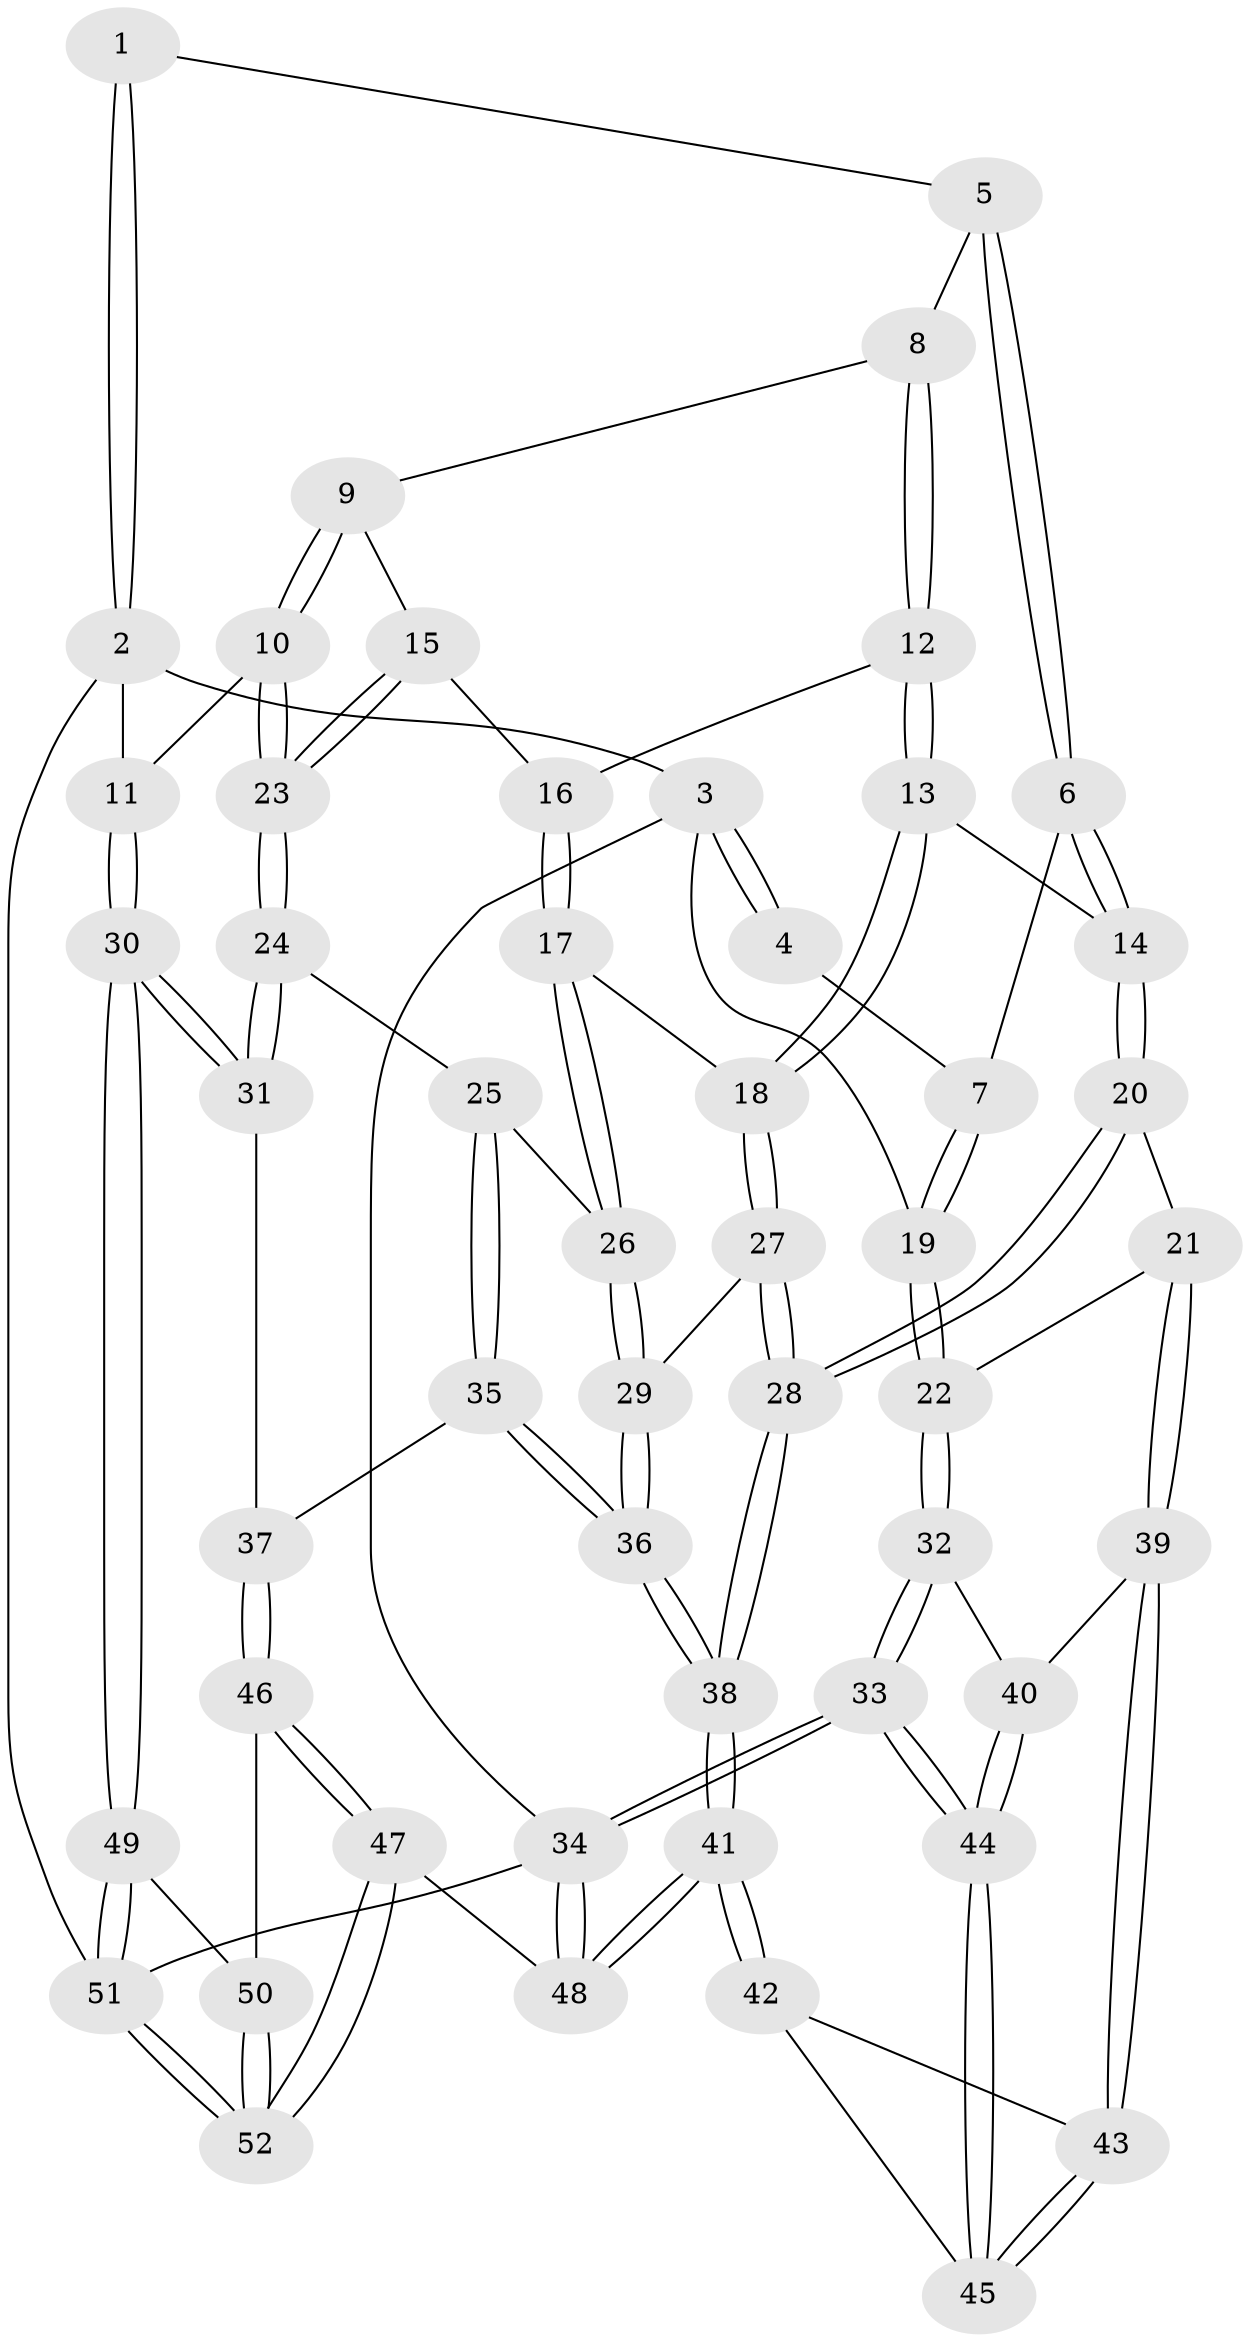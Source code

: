 // coarse degree distribution, {2: 0.10810810810810811, 4: 0.24324324324324326, 3: 0.6486486486486487}
// Generated by graph-tools (version 1.1) at 2025/38/03/04/25 23:38:30]
// undirected, 52 vertices, 127 edges
graph export_dot {
  node [color=gray90,style=filled];
  1 [pos="+0.6057690126868709+0"];
  2 [pos="+1+0"];
  3 [pos="+0+0"];
  4 [pos="+0.1114077075976166+0"];
  5 [pos="+0.6062590011646604+0"];
  6 [pos="+0.3257506930485267+0.22094058233129027"];
  7 [pos="+0.3232403566574528+0.21818116372541443"];
  8 [pos="+0.6498273830080824+0.006981765020503748"];
  9 [pos="+0.8308907037600486+0.1416702073687743"];
  10 [pos="+1+0.11632929177141416"];
  11 [pos="+1+0.11437820864545316"];
  12 [pos="+0.5709214082025362+0.2265022064587393"];
  13 [pos="+0.5297891175080199+0.2583039969925589"];
  14 [pos="+0.34372036988651117+0.26293810980493487"];
  15 [pos="+0.7835729078524379+0.2927511317250024"];
  16 [pos="+0.6514170117699716+0.27140085588306256"];
  17 [pos="+0.6682745795216734+0.365261074113342"];
  18 [pos="+0.5544264677323251+0.3631337370259103"];
  19 [pos="+0+0.17835078364643092"];
  20 [pos="+0.2628417884883068+0.46047755671554086"];
  21 [pos="+0.2102540997659481+0.46411730044532346"];
  22 [pos="+0+0.3412105155140407"];
  23 [pos="+0.8236300107903047+0.4064561022639048"];
  24 [pos="+0.8188347840437651+0.42726878510414246"];
  25 [pos="+0.7561550096875684+0.47234040624620827"];
  26 [pos="+0.7434403646122117+0.4728611277418922"];
  27 [pos="+0.5612159068100108+0.4731261344137227"];
  28 [pos="+0.3222963498640605+0.5200873279905693"];
  29 [pos="+0.6190588098892066+0.5082961469522016"];
  30 [pos="+1+0.6070914033215391"];
  31 [pos="+1+0.5744324293446988"];
  32 [pos="+0+0.4396535568720234"];
  33 [pos="+0+0.869999680631806"];
  34 [pos="+0+1"];
  35 [pos="+0.794701985816461+0.6541143932543222"];
  36 [pos="+0.5952650397176842+0.6913853514658374"];
  37 [pos="+0.809420706264813+0.6669860938021847"];
  38 [pos="+0.43336429721116104+0.927859223365947"];
  39 [pos="+0.11820900456666565+0.6361630657433698"];
  40 [pos="+0.05870192223263337+0.6425613997685541"];
  41 [pos="+0.43275477616025354+0.9334721866162835"];
  42 [pos="+0.21087791441376946+0.8071638468642208"];
  43 [pos="+0.12705706456898716+0.6973415521726629"];
  44 [pos="+0+0.803189597011579"];
  45 [pos="+0+0.8029332334873741"];
  46 [pos="+0.8311787452665081+0.7997964994958249"];
  47 [pos="+0.5367676377927707+1"];
  48 [pos="+0.4485142275927544+1"];
  49 [pos="+1+0.770247382811676"];
  50 [pos="+0.8427431697769927+0.8014544625311127"];
  51 [pos="+1+1"];
  52 [pos="+1+1"];
  1 -- 2;
  1 -- 2;
  1 -- 5;
  2 -- 3;
  2 -- 11;
  2 -- 51;
  3 -- 4;
  3 -- 4;
  3 -- 19;
  3 -- 34;
  4 -- 7;
  5 -- 6;
  5 -- 6;
  5 -- 8;
  6 -- 7;
  6 -- 14;
  6 -- 14;
  7 -- 19;
  7 -- 19;
  8 -- 9;
  8 -- 12;
  8 -- 12;
  9 -- 10;
  9 -- 10;
  9 -- 15;
  10 -- 11;
  10 -- 23;
  10 -- 23;
  11 -- 30;
  11 -- 30;
  12 -- 13;
  12 -- 13;
  12 -- 16;
  13 -- 14;
  13 -- 18;
  13 -- 18;
  14 -- 20;
  14 -- 20;
  15 -- 16;
  15 -- 23;
  15 -- 23;
  16 -- 17;
  16 -- 17;
  17 -- 18;
  17 -- 26;
  17 -- 26;
  18 -- 27;
  18 -- 27;
  19 -- 22;
  19 -- 22;
  20 -- 21;
  20 -- 28;
  20 -- 28;
  21 -- 22;
  21 -- 39;
  21 -- 39;
  22 -- 32;
  22 -- 32;
  23 -- 24;
  23 -- 24;
  24 -- 25;
  24 -- 31;
  24 -- 31;
  25 -- 26;
  25 -- 35;
  25 -- 35;
  26 -- 29;
  26 -- 29;
  27 -- 28;
  27 -- 28;
  27 -- 29;
  28 -- 38;
  28 -- 38;
  29 -- 36;
  29 -- 36;
  30 -- 31;
  30 -- 31;
  30 -- 49;
  30 -- 49;
  31 -- 37;
  32 -- 33;
  32 -- 33;
  32 -- 40;
  33 -- 34;
  33 -- 34;
  33 -- 44;
  33 -- 44;
  34 -- 48;
  34 -- 48;
  34 -- 51;
  35 -- 36;
  35 -- 36;
  35 -- 37;
  36 -- 38;
  36 -- 38;
  37 -- 46;
  37 -- 46;
  38 -- 41;
  38 -- 41;
  39 -- 40;
  39 -- 43;
  39 -- 43;
  40 -- 44;
  40 -- 44;
  41 -- 42;
  41 -- 42;
  41 -- 48;
  41 -- 48;
  42 -- 43;
  42 -- 45;
  43 -- 45;
  43 -- 45;
  44 -- 45;
  44 -- 45;
  46 -- 47;
  46 -- 47;
  46 -- 50;
  47 -- 48;
  47 -- 52;
  47 -- 52;
  49 -- 50;
  49 -- 51;
  49 -- 51;
  50 -- 52;
  50 -- 52;
  51 -- 52;
  51 -- 52;
}
